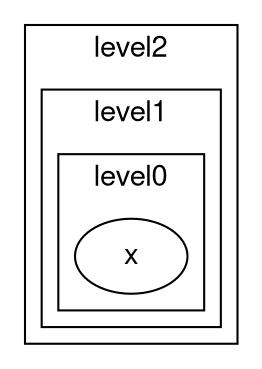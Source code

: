 digraph unix {
    graph [nodesep = 0.25; ranksep=1];
    fontname="Helvetica,Arial,sans-serif"
    node [fontname="Helvetica,Arial,sans-serif"]
    edge [fontname="Helvetica,Arial,sans-serif"]
    subgraph cluster_level2_3 {
        label = "level2";
        subgraph cluster_level1_4 {
            label = "level1";
            subgraph cluster_level0_5 {
                label = "level0";
                x_7 [
                label="x"
                ];
                
            }
            
        }
        
    }
}
